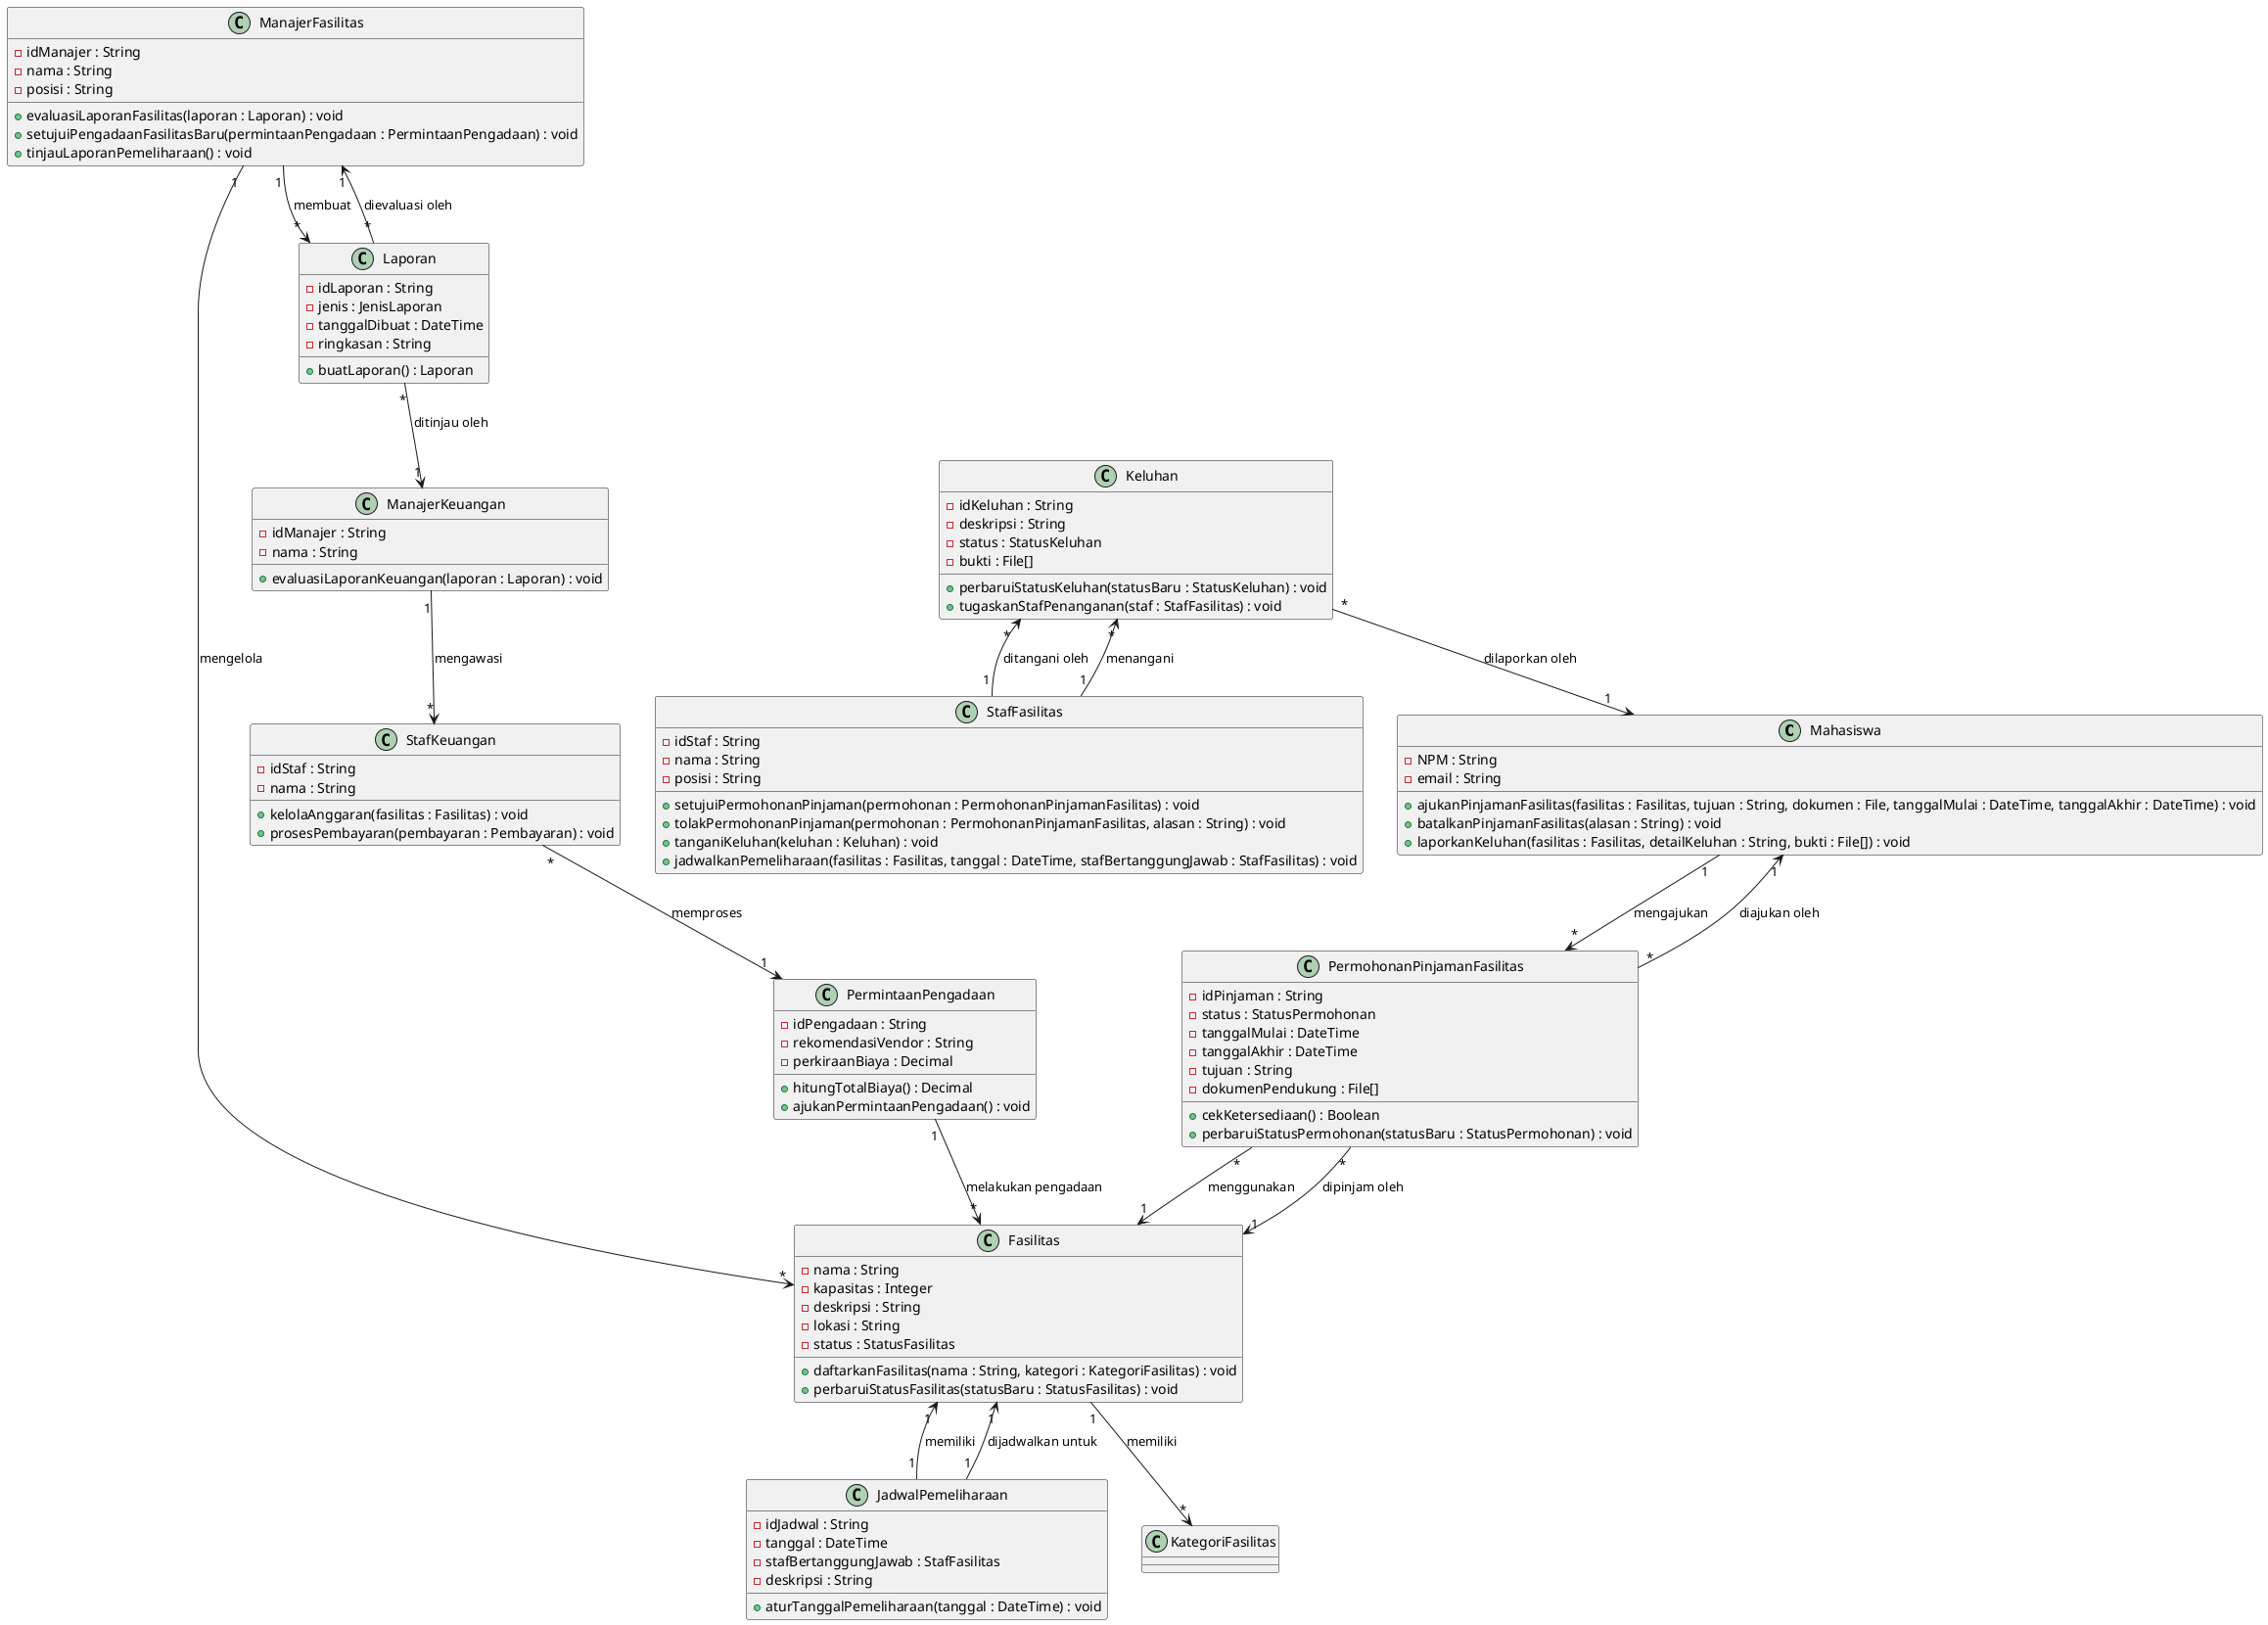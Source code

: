 @startuml
class Mahasiswa {
-NPM : String
-email : String
+ajukanPinjamanFasilitas(fasilitas : Fasilitas, tujuan : String, dokumen : File, tanggalMulai : DateTime, tanggalAkhir : DateTime) : void
+batalkanPinjamanFasilitas(alasan : String) : void
+laporkanKeluhan(fasilitas : Fasilitas, detailKeluhan : String, bukti : File[]) : void
}

class Fasilitas {
-nama : String
-kapasitas : Integer
-deskripsi : String
-lokasi : String
-status : StatusFasilitas
+daftarkanFasilitas(nama : String, kategori : KategoriFasilitas) : void
+perbaruiStatusFasilitas(statusBaru : StatusFasilitas) : void
}

class PermohonanPinjamanFasilitas {
-idPinjaman : String
-status : StatusPermohonan
-tanggalMulai : DateTime
-tanggalAkhir : DateTime
-tujuan : String
-dokumenPendukung : File[]
+cekKetersediaan() : Boolean
+perbaruiStatusPermohonan(statusBaru : StatusPermohonan) : void
}

class StafFasilitas {
-idStaf : String
-nama : String
-posisi : String
+setujuiPermohonanPinjaman(permohonan : PermohonanPinjamanFasilitas) : void
+tolakPermohonanPinjaman(permohonan : PermohonanPinjamanFasilitas, alasan : String) : void
+tanganiKeluhan(keluhan : Keluhan) : void
+jadwalkanPemeliharaan(fasilitas : Fasilitas, tanggal : DateTime, stafBertanggungJawab : StafFasilitas) : void
}

class Keluhan {
-idKeluhan : String
-deskripsi : String
-status : StatusKeluhan
-bukti : File[]
+perbaruiStatusKeluhan(statusBaru : StatusKeluhan) : void
+tugaskanStafPenanganan(staf : StafFasilitas) : void
}

class JadwalPemeliharaan {
-idJadwal : String
-tanggal : DateTime
-stafBertanggungJawab : StafFasilitas
-deskripsi : String
+aturTanggalPemeliharaan(tanggal : DateTime) : void
}

class ManajerFasilitas {
-idManajer : String
-nama : String
-posisi : String
+evaluasiLaporanFasilitas(laporan : Laporan) : void
+setujuiPengadaanFasilitasBaru(permintaanPengadaan : PermintaanPengadaan) : void
+tinjauLaporanPemeliharaan() : void
}

class StafKeuangan {
-idStaf : String
-nama : String
+kelolaAnggaran(fasilitas : Fasilitas) : void
+prosesPembayaran(pembayaran : Pembayaran) : void
}

class PermintaanPengadaan {
-idPengadaan : String
-rekomendasiVendor : String
-perkiraanBiaya : Decimal
+hitungTotalBiaya() : Decimal
+ajukanPermintaanPengadaan() : void
}

class ManajerKeuangan {
-idManajer : String
-nama : String
+evaluasiLaporanKeuangan(laporan : Laporan) : void
}

class Laporan {
-idLaporan : String
-jenis : JenisLaporan
-tanggalDibuat : DateTime
-ringkasan : String
+buatLaporan() : Laporan
}

Mahasiswa "1" --> "*" PermohonanPinjamanFasilitas : mengajukan
Fasilitas "1" <-- "*" PermohonanPinjamanFasilitas : dipinjam oleh
Fasilitas "1" <-- "1" JadwalPemeliharaan : memiliki
Fasilitas "1" --> "*" KategoriFasilitas : memiliki
PermohonanPinjamanFasilitas "*" --> "1" Mahasiswa : diajukan oleh
PermohonanPinjamanFasilitas "*" --> "1" Fasilitas : menggunakan
StafFasilitas "1" --> "*" Keluhan : menangani
Keluhan "*" --> "1" Mahasiswa : dilaporkan oleh
Keluhan "*" <-- "1" StafFasilitas : ditangani oleh
JadwalPemeliharaan "1" --> "1" Fasilitas : dijadwalkan untuk
ManajerFasilitas "1" --> "*" Fasilitas : mengelola
ManajerFasilitas "1" --> "*" Laporan : membuat
StafKeuangan "*" --> "1" PermintaanPengadaan : memproses
PermintaanPengadaan "1" --> "*" Fasilitas : melakukan pengadaan
ManajerKeuangan "1" --> "*" StafKeuangan : mengawasi
Laporan "*" --> "1" ManajerFasilitas : dievaluasi oleh
Laporan "*" --> "1" ManajerKeuangan : ditinjau oleh

@enduml
